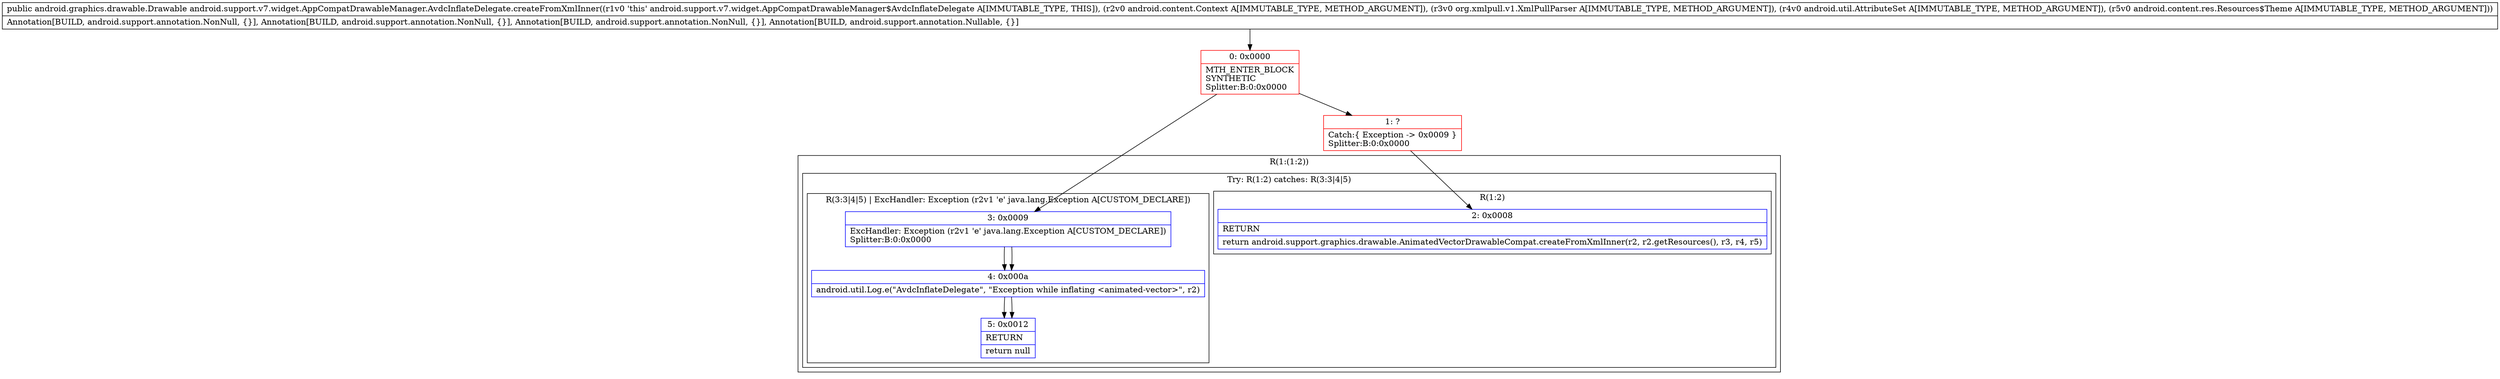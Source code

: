 digraph "CFG forandroid.support.v7.widget.AppCompatDrawableManager.AvdcInflateDelegate.createFromXmlInner(Landroid\/content\/Context;Lorg\/xmlpull\/v1\/XmlPullParser;Landroid\/util\/AttributeSet;Landroid\/content\/res\/Resources$Theme;)Landroid\/graphics\/drawable\/Drawable;" {
subgraph cluster_Region_1021864320 {
label = "R(1:(1:2))";
node [shape=record,color=blue];
subgraph cluster_TryCatchRegion_452940131 {
label = "Try: R(1:2) catches: R(3:3|4|5)";
node [shape=record,color=blue];
subgraph cluster_Region_1920752520 {
label = "R(1:2)";
node [shape=record,color=blue];
Node_2 [shape=record,label="{2\:\ 0x0008|RETURN\l|return android.support.graphics.drawable.AnimatedVectorDrawableCompat.createFromXmlInner(r2, r2.getResources(), r3, r4, r5)\l}"];
}
subgraph cluster_Region_292908398 {
label = "R(3:3|4|5) | ExcHandler: Exception (r2v1 'e' java.lang.Exception A[CUSTOM_DECLARE])\l";
node [shape=record,color=blue];
Node_3 [shape=record,label="{3\:\ 0x0009|ExcHandler: Exception (r2v1 'e' java.lang.Exception A[CUSTOM_DECLARE])\lSplitter:B:0:0x0000\l}"];
Node_4 [shape=record,label="{4\:\ 0x000a|android.util.Log.e(\"AvdcInflateDelegate\", \"Exception while inflating \<animated\-vector\>\", r2)\l}"];
Node_5 [shape=record,label="{5\:\ 0x0012|RETURN\l|return null\l}"];
}
}
}
subgraph cluster_Region_292908398 {
label = "R(3:3|4|5) | ExcHandler: Exception (r2v1 'e' java.lang.Exception A[CUSTOM_DECLARE])\l";
node [shape=record,color=blue];
Node_3 [shape=record,label="{3\:\ 0x0009|ExcHandler: Exception (r2v1 'e' java.lang.Exception A[CUSTOM_DECLARE])\lSplitter:B:0:0x0000\l}"];
Node_4 [shape=record,label="{4\:\ 0x000a|android.util.Log.e(\"AvdcInflateDelegate\", \"Exception while inflating \<animated\-vector\>\", r2)\l}"];
Node_5 [shape=record,label="{5\:\ 0x0012|RETURN\l|return null\l}"];
}
Node_0 [shape=record,color=red,label="{0\:\ 0x0000|MTH_ENTER_BLOCK\lSYNTHETIC\lSplitter:B:0:0x0000\l}"];
Node_1 [shape=record,color=red,label="{1\:\ ?|Catch:\{ Exception \-\> 0x0009 \}\lSplitter:B:0:0x0000\l}"];
MethodNode[shape=record,label="{public android.graphics.drawable.Drawable android.support.v7.widget.AppCompatDrawableManager.AvdcInflateDelegate.createFromXmlInner((r1v0 'this' android.support.v7.widget.AppCompatDrawableManager$AvdcInflateDelegate A[IMMUTABLE_TYPE, THIS]), (r2v0 android.content.Context A[IMMUTABLE_TYPE, METHOD_ARGUMENT]), (r3v0 org.xmlpull.v1.XmlPullParser A[IMMUTABLE_TYPE, METHOD_ARGUMENT]), (r4v0 android.util.AttributeSet A[IMMUTABLE_TYPE, METHOD_ARGUMENT]), (r5v0 android.content.res.Resources$Theme A[IMMUTABLE_TYPE, METHOD_ARGUMENT]))  | Annotation[BUILD, android.support.annotation.NonNull, \{\}], Annotation[BUILD, android.support.annotation.NonNull, \{\}], Annotation[BUILD, android.support.annotation.NonNull, \{\}], Annotation[BUILD, android.support.annotation.Nullable, \{\}]\l}"];
MethodNode -> Node_0;
Node_3 -> Node_4;
Node_4 -> Node_5;
Node_3 -> Node_4;
Node_4 -> Node_5;
Node_0 -> Node_1;
Node_0 -> Node_3;
Node_1 -> Node_2;
}

